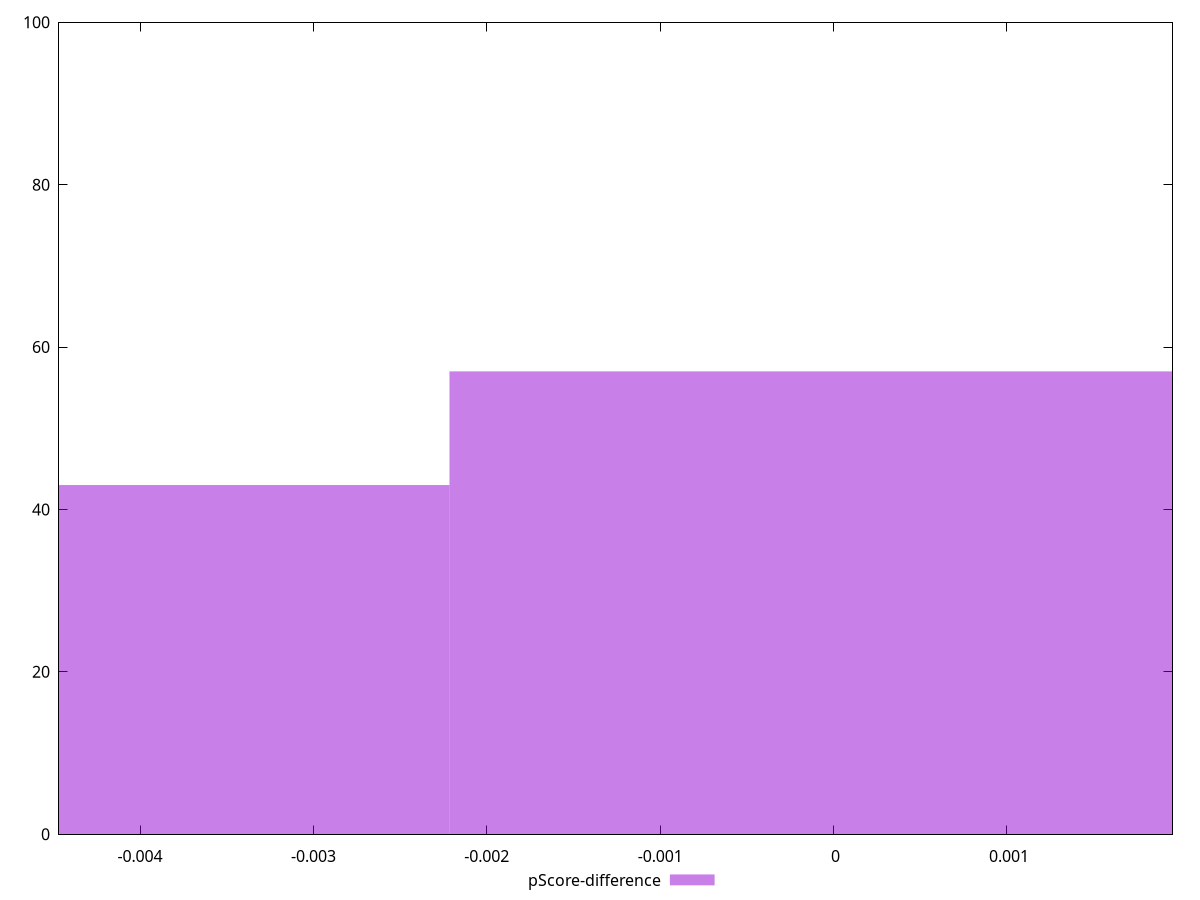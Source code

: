 reset

$pScoreDifference <<EOF
0 57
-0.004431043445769642 43
EOF

set key outside below
set boxwidth 0.004431043445769642
set xrange [-0.004467709144753584:0.001954778375002797]
set yrange [0:100]
set trange [0:100]
set style fill transparent solid 0.5 noborder
set terminal svg size 640, 490 enhanced background rgb 'white'
set output "reports/report_00033_2021-03-01T14-23-16.841Z/first-contentful-paint/samples/astro/pScore-difference/histogram.svg"

plot $pScoreDifference title "pScore-difference" with boxes

reset
